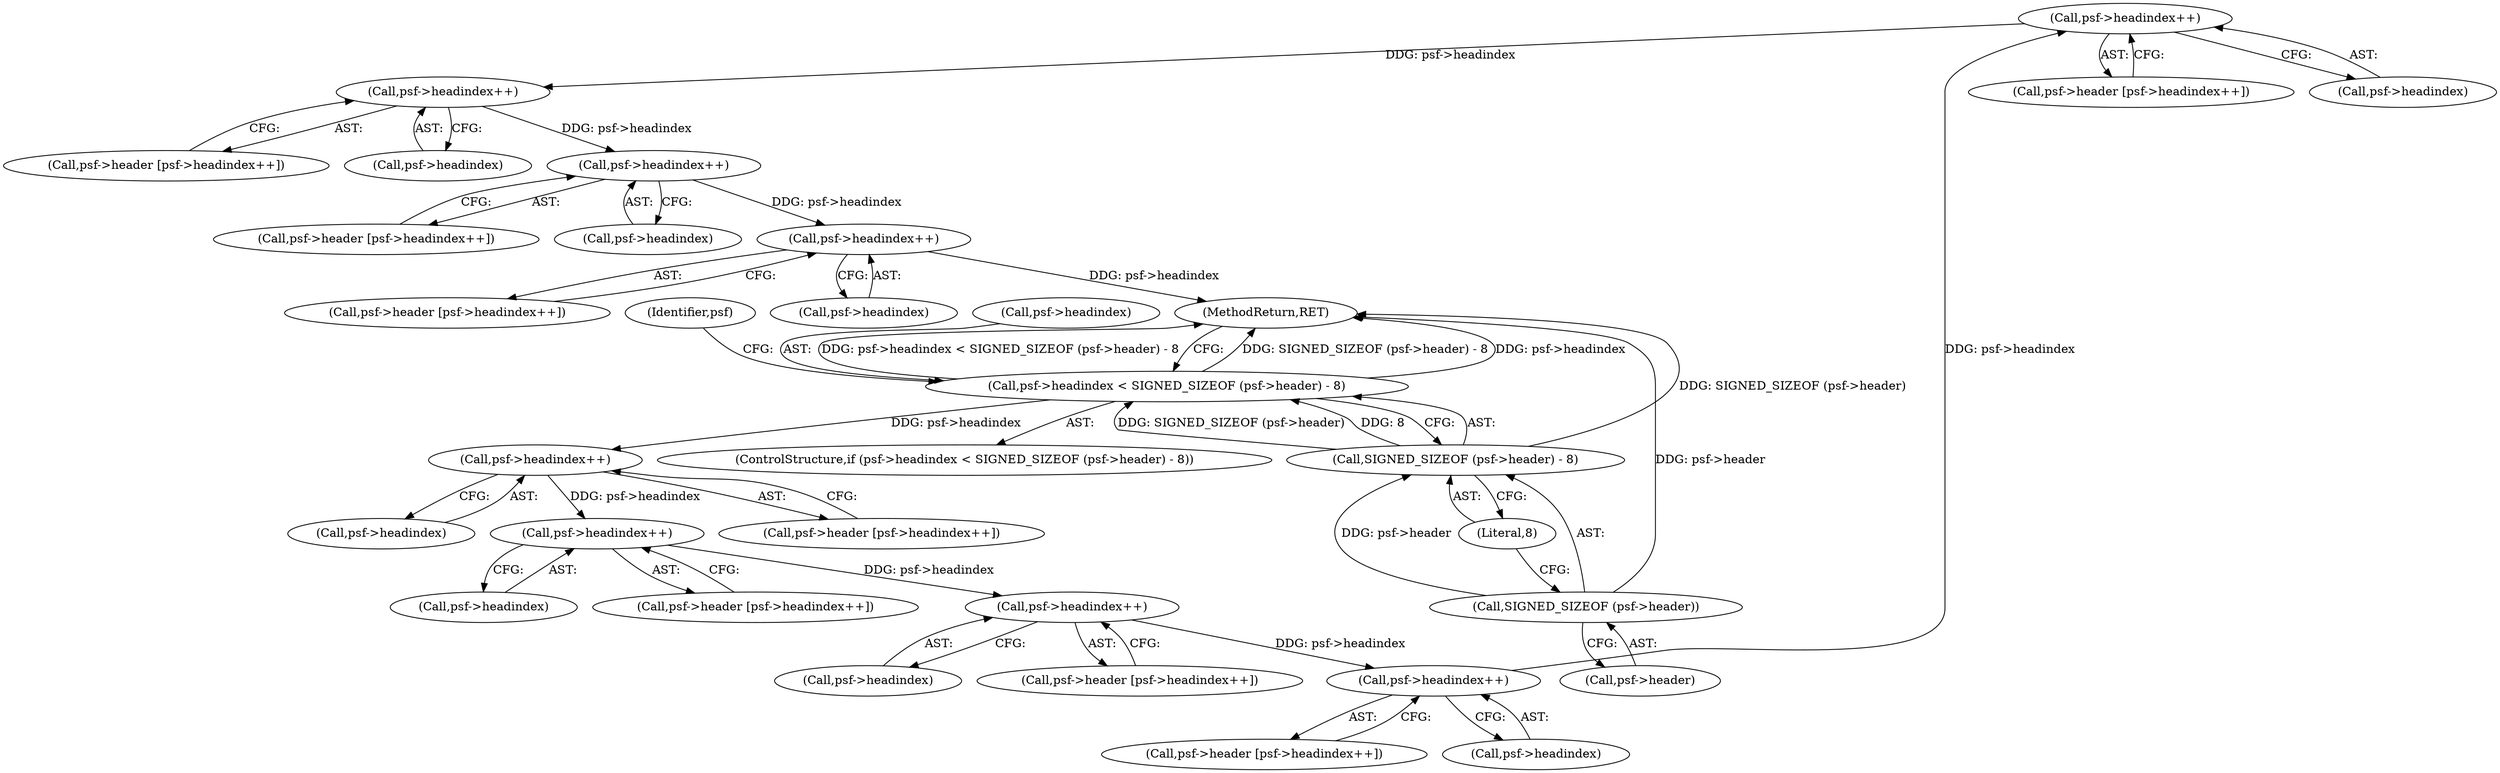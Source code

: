 digraph "1_libsndfile_708e996c87c5fae77b104ccfeb8f6db784c32074_8@pointer" {
"1000168" [label="(Call,psf->headindex++)"];
"1000156" [label="(Call,psf->headindex++)"];
"1000144" [label="(Call,psf->headindex++)"];
"1000132" [label="(Call,psf->headindex++)"];
"1000122" [label="(Call,psf->headindex++)"];
"1000106" [label="(Call,psf->headindex < SIGNED_SIZEOF (psf->header) - 8)"];
"1000110" [label="(Call,SIGNED_SIZEOF (psf->header) - 8)"];
"1000111" [label="(Call,SIGNED_SIZEOF (psf->header))"];
"1000180" [label="(Call,psf->headindex++)"];
"1000192" [label="(Call,psf->headindex++)"];
"1000204" [label="(Call,psf->headindex++)"];
"1000133" [label="(Call,psf->headindex)"];
"1000204" [label="(Call,psf->headindex++)"];
"1000192" [label="(Call,psf->headindex++)"];
"1000156" [label="(Call,psf->headindex++)"];
"1000128" [label="(Call,psf->header [psf->headindex++])"];
"1000168" [label="(Call,psf->headindex++)"];
"1000200" [label="(Call,psf->header [psf->headindex++])"];
"1000118" [label="(Call,psf->header [psf->headindex++])"];
"1000123" [label="(Call,psf->headindex)"];
"1000152" [label="(Call,psf->header [psf->headindex++])"];
"1000115" [label="(Literal,8)"];
"1000164" [label="(Call,psf->header [psf->headindex++])"];
"1000140" [label="(Call,psf->header [psf->headindex++])"];
"1000120" [label="(Identifier,psf)"];
"1000105" [label="(ControlStructure,if (psf->headindex < SIGNED_SIZEOF (psf->header) - 8))"];
"1000110" [label="(Call,SIGNED_SIZEOF (psf->header) - 8)"];
"1000145" [label="(Call,psf->headindex)"];
"1000211" [label="(MethodReturn,RET)"];
"1000157" [label="(Call,psf->headindex)"];
"1000144" [label="(Call,psf->headindex++)"];
"1000205" [label="(Call,psf->headindex)"];
"1000176" [label="(Call,psf->header [psf->headindex++])"];
"1000107" [label="(Call,psf->headindex)"];
"1000106" [label="(Call,psf->headindex < SIGNED_SIZEOF (psf->header) - 8)"];
"1000112" [label="(Call,psf->header)"];
"1000111" [label="(Call,SIGNED_SIZEOF (psf->header))"];
"1000180" [label="(Call,psf->headindex++)"];
"1000132" [label="(Call,psf->headindex++)"];
"1000122" [label="(Call,psf->headindex++)"];
"1000188" [label="(Call,psf->header [psf->headindex++])"];
"1000181" [label="(Call,psf->headindex)"];
"1000193" [label="(Call,psf->headindex)"];
"1000169" [label="(Call,psf->headindex)"];
"1000168" -> "1000164"  [label="AST: "];
"1000168" -> "1000169"  [label="CFG: "];
"1000169" -> "1000168"  [label="AST: "];
"1000164" -> "1000168"  [label="CFG: "];
"1000156" -> "1000168"  [label="DDG: psf->headindex"];
"1000168" -> "1000180"  [label="DDG: psf->headindex"];
"1000156" -> "1000152"  [label="AST: "];
"1000156" -> "1000157"  [label="CFG: "];
"1000157" -> "1000156"  [label="AST: "];
"1000152" -> "1000156"  [label="CFG: "];
"1000144" -> "1000156"  [label="DDG: psf->headindex"];
"1000144" -> "1000140"  [label="AST: "];
"1000144" -> "1000145"  [label="CFG: "];
"1000145" -> "1000144"  [label="AST: "];
"1000140" -> "1000144"  [label="CFG: "];
"1000132" -> "1000144"  [label="DDG: psf->headindex"];
"1000132" -> "1000128"  [label="AST: "];
"1000132" -> "1000133"  [label="CFG: "];
"1000133" -> "1000132"  [label="AST: "];
"1000128" -> "1000132"  [label="CFG: "];
"1000122" -> "1000132"  [label="DDG: psf->headindex"];
"1000122" -> "1000118"  [label="AST: "];
"1000122" -> "1000123"  [label="CFG: "];
"1000123" -> "1000122"  [label="AST: "];
"1000118" -> "1000122"  [label="CFG: "];
"1000106" -> "1000122"  [label="DDG: psf->headindex"];
"1000106" -> "1000105"  [label="AST: "];
"1000106" -> "1000110"  [label="CFG: "];
"1000107" -> "1000106"  [label="AST: "];
"1000110" -> "1000106"  [label="AST: "];
"1000120" -> "1000106"  [label="CFG: "];
"1000211" -> "1000106"  [label="CFG: "];
"1000106" -> "1000211"  [label="DDG: SIGNED_SIZEOF (psf->header) - 8"];
"1000106" -> "1000211"  [label="DDG: psf->headindex"];
"1000106" -> "1000211"  [label="DDG: psf->headindex < SIGNED_SIZEOF (psf->header) - 8"];
"1000110" -> "1000106"  [label="DDG: SIGNED_SIZEOF (psf->header)"];
"1000110" -> "1000106"  [label="DDG: 8"];
"1000110" -> "1000115"  [label="CFG: "];
"1000111" -> "1000110"  [label="AST: "];
"1000115" -> "1000110"  [label="AST: "];
"1000110" -> "1000211"  [label="DDG: SIGNED_SIZEOF (psf->header)"];
"1000111" -> "1000110"  [label="DDG: psf->header"];
"1000111" -> "1000112"  [label="CFG: "];
"1000112" -> "1000111"  [label="AST: "];
"1000115" -> "1000111"  [label="CFG: "];
"1000111" -> "1000211"  [label="DDG: psf->header"];
"1000180" -> "1000176"  [label="AST: "];
"1000180" -> "1000181"  [label="CFG: "];
"1000181" -> "1000180"  [label="AST: "];
"1000176" -> "1000180"  [label="CFG: "];
"1000180" -> "1000192"  [label="DDG: psf->headindex"];
"1000192" -> "1000188"  [label="AST: "];
"1000192" -> "1000193"  [label="CFG: "];
"1000193" -> "1000192"  [label="AST: "];
"1000188" -> "1000192"  [label="CFG: "];
"1000192" -> "1000204"  [label="DDG: psf->headindex"];
"1000204" -> "1000200"  [label="AST: "];
"1000204" -> "1000205"  [label="CFG: "];
"1000205" -> "1000204"  [label="AST: "];
"1000200" -> "1000204"  [label="CFG: "];
"1000204" -> "1000211"  [label="DDG: psf->headindex"];
}

